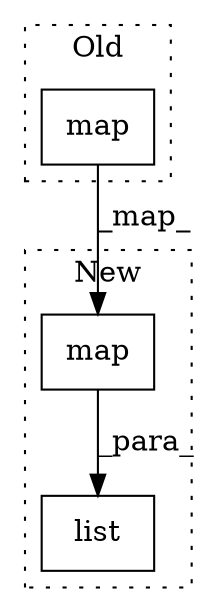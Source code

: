 digraph G {
subgraph cluster0 {
1 [label="map" a="32" s="1018,1085" l="4,1" shape="box"];
label = "Old";
style="dotted";
}
subgraph cluster1 {
2 [label="map" a="32" s="999,1066" l="4,1" shape="box"];
3 [label="list" a="32" s="994,1067" l="5,1" shape="box"];
label = "New";
style="dotted";
}
1 -> 2 [label="_map_"];
2 -> 3 [label="_para_"];
}